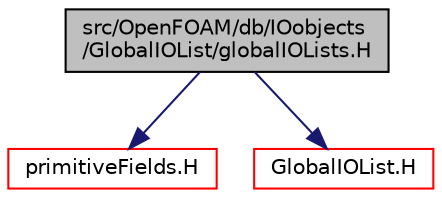 digraph "src/OpenFOAM/db/IOobjects/GlobalIOList/globalIOLists.H"
{
  bgcolor="transparent";
  edge [fontname="Helvetica",fontsize="10",labelfontname="Helvetica",labelfontsize="10"];
  node [fontname="Helvetica",fontsize="10",shape=record];
  Node1 [label="src/OpenFOAM/db/IOobjects\l/GlobalIOList/globalIOLists.H",height=0.2,width=0.4,color="black", fillcolor="grey75", style="filled" fontcolor="black"];
  Node1 -> Node2 [color="midnightblue",fontsize="10",style="solid",fontname="Helvetica"];
  Node2 [label="primitiveFields.H",height=0.2,width=0.4,color="red",URL="$primitiveFields_8H.html",tooltip="Specialisations of Field&lt;T&gt; for scalar, vector and tensor. "];
  Node1 -> Node3 [color="midnightblue",fontsize="10",style="solid",fontname="Helvetica"];
  Node3 [label="GlobalIOList.H",height=0.2,width=0.4,color="red",URL="$GlobalIOList_8H.html"];
}

